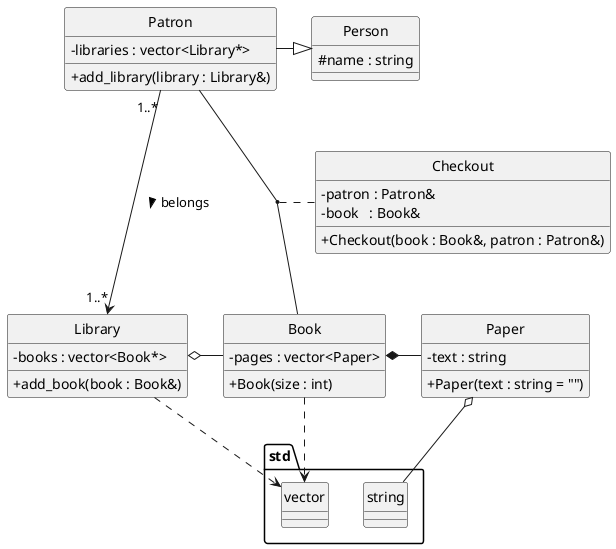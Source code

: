 @startuml
skinparam classAttributeIconSize 0
hide circle

class Library {
 - books : vector<Book*>  
 + add_book(book : Book&)
}

class Book {
 - pages : vector<Paper>  
 + Book(size : int)
}

Class Person {
 # name : string
}

class Patron {
 - libraries : vector<Library*>  
 + add_library(library : Library&)
}

class Checkout {
  - patron : Patron&
  - book   : Book&
  + Checkout(book : Book&, patron : Patron&)
}

class Paper {
 -text : string
 +Paper(text : string = "")
}

package std {
  class vector {  
  }
  class string {
  }
}

Patron "1..*" --> "1..*" Library : belongs >
Patron -|> Person
Library o- Book
Book *- Paper
(Patron, Book) .. Checkout
Book ..> vector 
Library ..> vector 
Paper o-- string
@enduml
